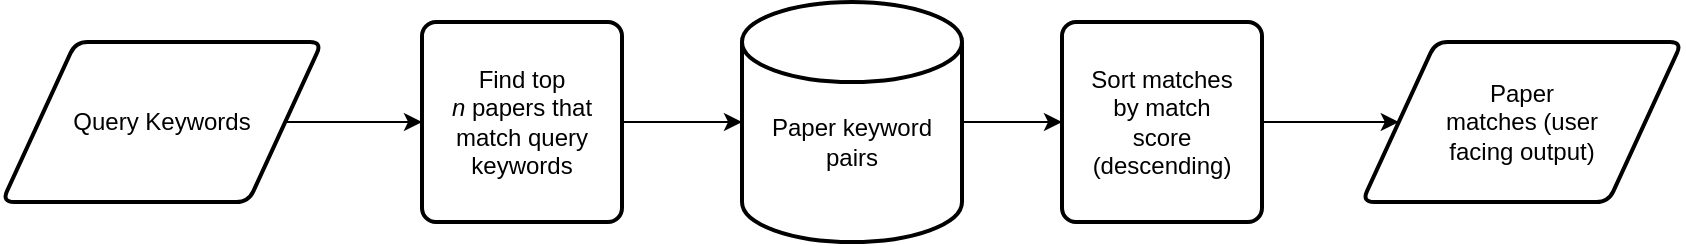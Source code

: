 <mxfile version="15.4.1" type="device"><diagram id="eY5I0Ku7itCQPIMtSuo4" name="Page-1"><mxGraphModel dx="1426" dy="797" grid="1" gridSize="10" guides="1" tooltips="1" connect="1" arrows="1" fold="1" page="1" pageScale="1" pageWidth="850" pageHeight="1100" math="0" shadow="0"><root><mxCell id="0"/><mxCell id="1" parent="0"/><mxCell id="02srx5SoqxrGsFV-cVoP-7" style="edgeStyle=orthogonalEdgeStyle;rounded=0;orthogonalLoop=1;jettySize=auto;html=1;exitX=1;exitY=0.5;exitDx=0;exitDy=0;entryX=0;entryY=0.5;entryDx=0;entryDy=0;" edge="1" parent="1" source="02srx5SoqxrGsFV-cVoP-1" target="02srx5SoqxrGsFV-cVoP-2"><mxGeometry relative="1" as="geometry"/></mxCell><mxCell id="02srx5SoqxrGsFV-cVoP-1" value="Query Keywords" style="shape=parallelogram;html=1;strokeWidth=2;perimeter=parallelogramPerimeter;whiteSpace=wrap;rounded=1;arcSize=12;size=0.23;" vertex="1" parent="1"><mxGeometry x="30" y="300" width="160" height="80" as="geometry"/></mxCell><mxCell id="02srx5SoqxrGsFV-cVoP-8" style="edgeStyle=orthogonalEdgeStyle;rounded=0;orthogonalLoop=1;jettySize=auto;html=1;exitX=1;exitY=0.5;exitDx=0;exitDy=0;entryX=0;entryY=0.5;entryDx=0;entryDy=0;entryPerimeter=0;" edge="1" parent="1" source="02srx5SoqxrGsFV-cVoP-2" target="02srx5SoqxrGsFV-cVoP-3"><mxGeometry relative="1" as="geometry"/></mxCell><mxCell id="02srx5SoqxrGsFV-cVoP-2" value="Find top &lt;i&gt;n&lt;/i&gt;&amp;nbsp;papers that match query keywords" style="rounded=1;whiteSpace=wrap;html=1;absoluteArcSize=1;arcSize=14;strokeWidth=2;spacingLeft=10;spacingBottom=0;spacingRight=10;" vertex="1" parent="1"><mxGeometry x="240" y="290" width="100" height="100" as="geometry"/></mxCell><mxCell id="02srx5SoqxrGsFV-cVoP-9" style="edgeStyle=orthogonalEdgeStyle;rounded=0;orthogonalLoop=1;jettySize=auto;html=1;exitX=1;exitY=0.5;exitDx=0;exitDy=0;exitPerimeter=0;" edge="1" parent="1" source="02srx5SoqxrGsFV-cVoP-3" target="02srx5SoqxrGsFV-cVoP-4"><mxGeometry relative="1" as="geometry"/></mxCell><mxCell id="02srx5SoqxrGsFV-cVoP-3" value="Paper keyword pairs" style="strokeWidth=2;html=1;shape=mxgraph.flowchart.database;whiteSpace=wrap;spacingTop=20;" vertex="1" parent="1"><mxGeometry x="400" y="280" width="110" height="120" as="geometry"/></mxCell><mxCell id="02srx5SoqxrGsFV-cVoP-10" style="edgeStyle=orthogonalEdgeStyle;rounded=0;orthogonalLoop=1;jettySize=auto;html=1;exitX=1;exitY=0.5;exitDx=0;exitDy=0;" edge="1" parent="1" source="02srx5SoqxrGsFV-cVoP-4" target="02srx5SoqxrGsFV-cVoP-6"><mxGeometry relative="1" as="geometry"/></mxCell><mxCell id="02srx5SoqxrGsFV-cVoP-4" value="Sort matches by match score (descending)" style="rounded=1;whiteSpace=wrap;html=1;absoluteArcSize=1;arcSize=14;strokeWidth=2;spacingLeft=10;spacingBottom=0;spacingRight=10;" vertex="1" parent="1"><mxGeometry x="560" y="290" width="100" height="100" as="geometry"/></mxCell><mxCell id="02srx5SoqxrGsFV-cVoP-6" value="Paper matches (user facing output)" style="shape=parallelogram;html=1;strokeWidth=2;perimeter=parallelogramPerimeter;whiteSpace=wrap;rounded=1;arcSize=12;size=0.23;spacingLeft=40;spacingRight=40;" vertex="1" parent="1"><mxGeometry x="710" y="300" width="160" height="80" as="geometry"/></mxCell></root></mxGraphModel></diagram></mxfile>